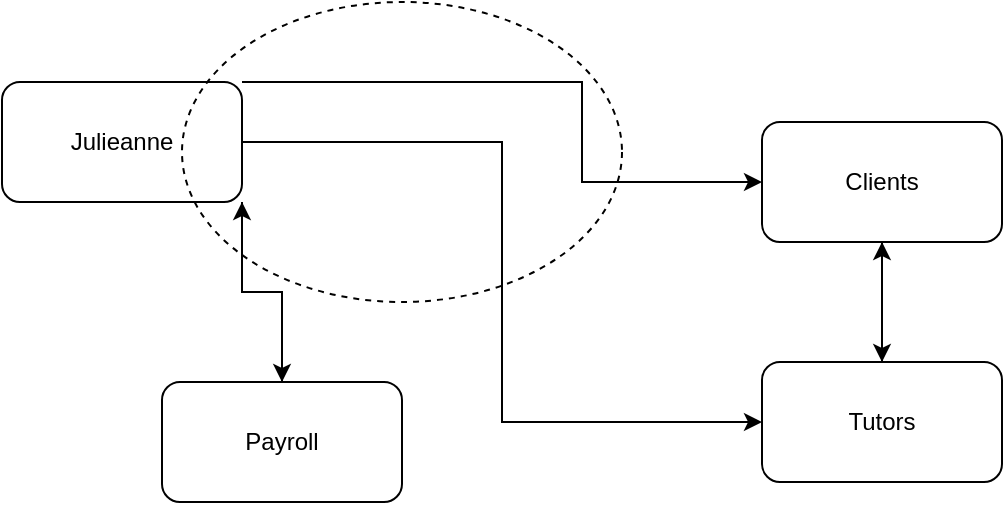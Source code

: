 <mxfile version="19.0.3" type="github">
  <diagram id="Wt46SgS3Mah0sonYFf-_" name="Page-1">
    <mxGraphModel dx="1038" dy="579" grid="1" gridSize="10" guides="1" tooltips="1" connect="1" arrows="1" fold="1" page="1" pageScale="1" pageWidth="850" pageHeight="1100" math="0" shadow="0">
      <root>
        <mxCell id="0" />
        <mxCell id="1" parent="0" />
        <mxCell id="XbCv7tlgUBHJbg2_1gYO-6" style="edgeStyle=orthogonalEdgeStyle;rounded=0;orthogonalLoop=1;jettySize=auto;html=1;exitX=1;exitY=0.5;exitDx=0;exitDy=0;entryX=0;entryY=0.5;entryDx=0;entryDy=0;" edge="1" parent="1" source="XbCv7tlgUBHJbg2_1gYO-1" target="XbCv7tlgUBHJbg2_1gYO-3">
          <mxGeometry relative="1" as="geometry" />
        </mxCell>
        <mxCell id="XbCv7tlgUBHJbg2_1gYO-10" style="edgeStyle=orthogonalEdgeStyle;rounded=0;orthogonalLoop=1;jettySize=auto;html=1;exitX=1;exitY=1;exitDx=0;exitDy=0;entryX=0.5;entryY=0;entryDx=0;entryDy=0;" edge="1" parent="1" source="XbCv7tlgUBHJbg2_1gYO-1" target="XbCv7tlgUBHJbg2_1gYO-4">
          <mxGeometry relative="1" as="geometry" />
        </mxCell>
        <mxCell id="XbCv7tlgUBHJbg2_1gYO-14" style="edgeStyle=orthogonalEdgeStyle;rounded=0;orthogonalLoop=1;jettySize=auto;html=1;exitX=1;exitY=0;exitDx=0;exitDy=0;entryX=0;entryY=0.5;entryDx=0;entryDy=0;" edge="1" parent="1" source="XbCv7tlgUBHJbg2_1gYO-1" target="XbCv7tlgUBHJbg2_1gYO-2">
          <mxGeometry relative="1" as="geometry">
            <Array as="points">
              <mxPoint x="350" y="100" />
              <mxPoint x="350" y="150" />
            </Array>
          </mxGeometry>
        </mxCell>
        <mxCell id="XbCv7tlgUBHJbg2_1gYO-1" value="Julieanne" style="rounded=1;whiteSpace=wrap;html=1;" vertex="1" parent="1">
          <mxGeometry x="60" y="100" width="120" height="60" as="geometry" />
        </mxCell>
        <mxCell id="XbCv7tlgUBHJbg2_1gYO-8" style="edgeStyle=orthogonalEdgeStyle;rounded=0;orthogonalLoop=1;jettySize=auto;html=1;exitX=0.5;exitY=1;exitDx=0;exitDy=0;entryX=0.5;entryY=0;entryDx=0;entryDy=0;" edge="1" parent="1" source="XbCv7tlgUBHJbg2_1gYO-2" target="XbCv7tlgUBHJbg2_1gYO-3">
          <mxGeometry relative="1" as="geometry" />
        </mxCell>
        <mxCell id="XbCv7tlgUBHJbg2_1gYO-2" value="Clients" style="rounded=1;whiteSpace=wrap;html=1;" vertex="1" parent="1">
          <mxGeometry x="440" y="120" width="120" height="60" as="geometry" />
        </mxCell>
        <mxCell id="XbCv7tlgUBHJbg2_1gYO-9" style="edgeStyle=orthogonalEdgeStyle;rounded=0;orthogonalLoop=1;jettySize=auto;html=1;exitX=0.5;exitY=0;exitDx=0;exitDy=0;" edge="1" parent="1" source="XbCv7tlgUBHJbg2_1gYO-3">
          <mxGeometry relative="1" as="geometry">
            <mxPoint x="500" y="180" as="targetPoint" />
          </mxGeometry>
        </mxCell>
        <mxCell id="XbCv7tlgUBHJbg2_1gYO-3" value="Tutors" style="rounded=1;whiteSpace=wrap;html=1;" vertex="1" parent="1">
          <mxGeometry x="440" y="240" width="120" height="60" as="geometry" />
        </mxCell>
        <mxCell id="XbCv7tlgUBHJbg2_1gYO-11" style="edgeStyle=orthogonalEdgeStyle;rounded=0;orthogonalLoop=1;jettySize=auto;html=1;exitX=0.5;exitY=0;exitDx=0;exitDy=0;entryX=1;entryY=1;entryDx=0;entryDy=0;" edge="1" parent="1" source="XbCv7tlgUBHJbg2_1gYO-4" target="XbCv7tlgUBHJbg2_1gYO-1">
          <mxGeometry relative="1" as="geometry" />
        </mxCell>
        <mxCell id="XbCv7tlgUBHJbg2_1gYO-4" value="Payroll" style="rounded=1;whiteSpace=wrap;html=1;" vertex="1" parent="1">
          <mxGeometry x="140" y="250" width="120" height="60" as="geometry" />
        </mxCell>
        <mxCell id="XbCv7tlgUBHJbg2_1gYO-12" value="" style="ellipse;whiteSpace=wrap;html=1;dashed=1;shadow=0;fillColor=none;" vertex="1" parent="1">
          <mxGeometry x="150" y="60" width="220" height="150" as="geometry" />
        </mxCell>
      </root>
    </mxGraphModel>
  </diagram>
</mxfile>
